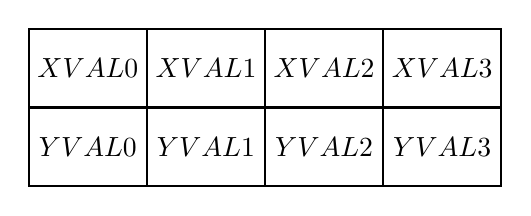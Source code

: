 \let\st\strut
\foreach \x/\xtext/\ytext in{0/XVAL0/YVAL0,1.5/XVAL1/YVAL1,3/XVAL2/YVAL2,4.5/XVAL3/YVAL3}
{\draw[thick] (\x,1) +(-0.5,-0.75) rectangle ++(1,0.25) ;
\draw[thick] (\x,0) +(-0.5,-0.75) rectangle ++(1,0.25);
\node[]  at (\x + 0.25,0.75) {$\xtext$};
\node[]  at (\x + 0.25,-0.25)   {$\ytext$};
\node[] (x_\x)  at (\x,0.75) {};
\node[] (y_\x) at (\x,-0.25) {};}BUBBLE
